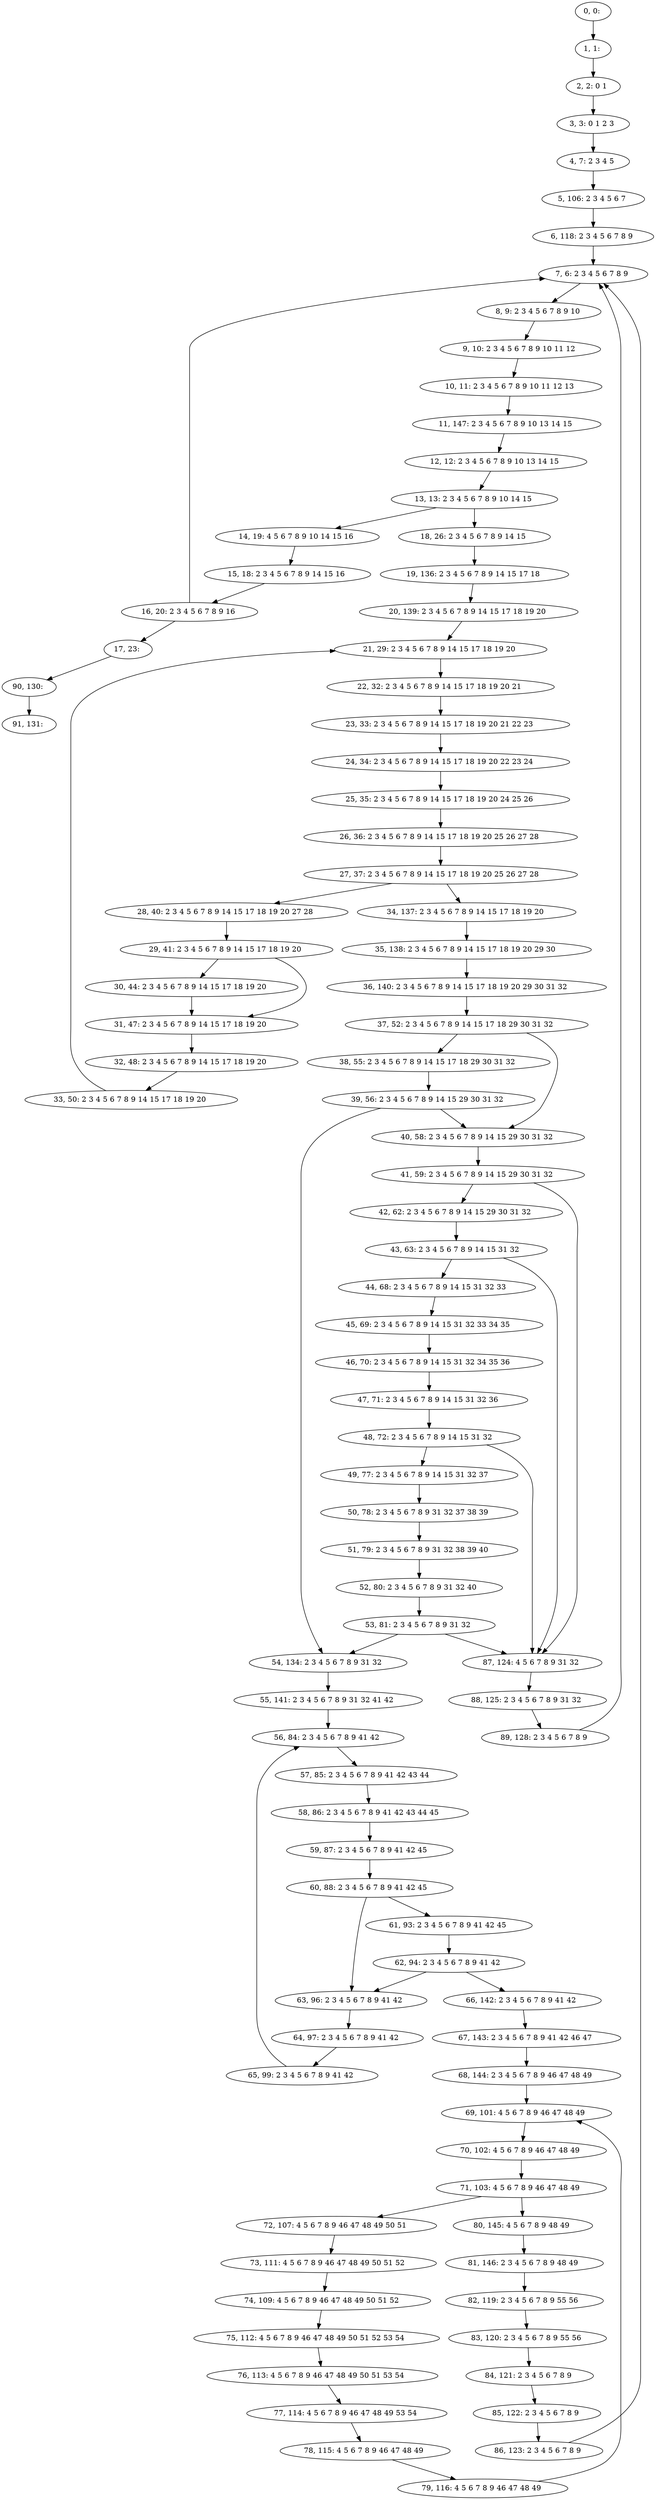 digraph G {
0[label="0, 0: "];
1[label="1, 1: "];
2[label="2, 2: 0 1 "];
3[label="3, 3: 0 1 2 3 "];
4[label="4, 7: 2 3 4 5 "];
5[label="5, 106: 2 3 4 5 6 7 "];
6[label="6, 118: 2 3 4 5 6 7 8 9 "];
7[label="7, 6: 2 3 4 5 6 7 8 9 "];
8[label="8, 9: 2 3 4 5 6 7 8 9 10 "];
9[label="9, 10: 2 3 4 5 6 7 8 9 10 11 12 "];
10[label="10, 11: 2 3 4 5 6 7 8 9 10 11 12 13 "];
11[label="11, 147: 2 3 4 5 6 7 8 9 10 13 14 15 "];
12[label="12, 12: 2 3 4 5 6 7 8 9 10 13 14 15 "];
13[label="13, 13: 2 3 4 5 6 7 8 9 10 14 15 "];
14[label="14, 19: 4 5 6 7 8 9 10 14 15 16 "];
15[label="15, 18: 2 3 4 5 6 7 8 9 14 15 16 "];
16[label="16, 20: 2 3 4 5 6 7 8 9 16 "];
17[label="17, 23: "];
18[label="18, 26: 2 3 4 5 6 7 8 9 14 15 "];
19[label="19, 136: 2 3 4 5 6 7 8 9 14 15 17 18 "];
20[label="20, 139: 2 3 4 5 6 7 8 9 14 15 17 18 19 20 "];
21[label="21, 29: 2 3 4 5 6 7 8 9 14 15 17 18 19 20 "];
22[label="22, 32: 2 3 4 5 6 7 8 9 14 15 17 18 19 20 21 "];
23[label="23, 33: 2 3 4 5 6 7 8 9 14 15 17 18 19 20 21 22 23 "];
24[label="24, 34: 2 3 4 5 6 7 8 9 14 15 17 18 19 20 22 23 24 "];
25[label="25, 35: 2 3 4 5 6 7 8 9 14 15 17 18 19 20 24 25 26 "];
26[label="26, 36: 2 3 4 5 6 7 8 9 14 15 17 18 19 20 25 26 27 28 "];
27[label="27, 37: 2 3 4 5 6 7 8 9 14 15 17 18 19 20 25 26 27 28 "];
28[label="28, 40: 2 3 4 5 6 7 8 9 14 15 17 18 19 20 27 28 "];
29[label="29, 41: 2 3 4 5 6 7 8 9 14 15 17 18 19 20 "];
30[label="30, 44: 2 3 4 5 6 7 8 9 14 15 17 18 19 20 "];
31[label="31, 47: 2 3 4 5 6 7 8 9 14 15 17 18 19 20 "];
32[label="32, 48: 2 3 4 5 6 7 8 9 14 15 17 18 19 20 "];
33[label="33, 50: 2 3 4 5 6 7 8 9 14 15 17 18 19 20 "];
34[label="34, 137: 2 3 4 5 6 7 8 9 14 15 17 18 19 20 "];
35[label="35, 138: 2 3 4 5 6 7 8 9 14 15 17 18 19 20 29 30 "];
36[label="36, 140: 2 3 4 5 6 7 8 9 14 15 17 18 19 20 29 30 31 32 "];
37[label="37, 52: 2 3 4 5 6 7 8 9 14 15 17 18 29 30 31 32 "];
38[label="38, 55: 2 3 4 5 6 7 8 9 14 15 17 18 29 30 31 32 "];
39[label="39, 56: 2 3 4 5 6 7 8 9 14 15 29 30 31 32 "];
40[label="40, 58: 2 3 4 5 6 7 8 9 14 15 29 30 31 32 "];
41[label="41, 59: 2 3 4 5 6 7 8 9 14 15 29 30 31 32 "];
42[label="42, 62: 2 3 4 5 6 7 8 9 14 15 29 30 31 32 "];
43[label="43, 63: 2 3 4 5 6 7 8 9 14 15 31 32 "];
44[label="44, 68: 2 3 4 5 6 7 8 9 14 15 31 32 33 "];
45[label="45, 69: 2 3 4 5 6 7 8 9 14 15 31 32 33 34 35 "];
46[label="46, 70: 2 3 4 5 6 7 8 9 14 15 31 32 34 35 36 "];
47[label="47, 71: 2 3 4 5 6 7 8 9 14 15 31 32 36 "];
48[label="48, 72: 2 3 4 5 6 7 8 9 14 15 31 32 "];
49[label="49, 77: 2 3 4 5 6 7 8 9 14 15 31 32 37 "];
50[label="50, 78: 2 3 4 5 6 7 8 9 31 32 37 38 39 "];
51[label="51, 79: 2 3 4 5 6 7 8 9 31 32 38 39 40 "];
52[label="52, 80: 2 3 4 5 6 7 8 9 31 32 40 "];
53[label="53, 81: 2 3 4 5 6 7 8 9 31 32 "];
54[label="54, 134: 2 3 4 5 6 7 8 9 31 32 "];
55[label="55, 141: 2 3 4 5 6 7 8 9 31 32 41 42 "];
56[label="56, 84: 2 3 4 5 6 7 8 9 41 42 "];
57[label="57, 85: 2 3 4 5 6 7 8 9 41 42 43 44 "];
58[label="58, 86: 2 3 4 5 6 7 8 9 41 42 43 44 45 "];
59[label="59, 87: 2 3 4 5 6 7 8 9 41 42 45 "];
60[label="60, 88: 2 3 4 5 6 7 8 9 41 42 45 "];
61[label="61, 93: 2 3 4 5 6 7 8 9 41 42 45 "];
62[label="62, 94: 2 3 4 5 6 7 8 9 41 42 "];
63[label="63, 96: 2 3 4 5 6 7 8 9 41 42 "];
64[label="64, 97: 2 3 4 5 6 7 8 9 41 42 "];
65[label="65, 99: 2 3 4 5 6 7 8 9 41 42 "];
66[label="66, 142: 2 3 4 5 6 7 8 9 41 42 "];
67[label="67, 143: 2 3 4 5 6 7 8 9 41 42 46 47 "];
68[label="68, 144: 2 3 4 5 6 7 8 9 46 47 48 49 "];
69[label="69, 101: 4 5 6 7 8 9 46 47 48 49 "];
70[label="70, 102: 4 5 6 7 8 9 46 47 48 49 "];
71[label="71, 103: 4 5 6 7 8 9 46 47 48 49 "];
72[label="72, 107: 4 5 6 7 8 9 46 47 48 49 50 51 "];
73[label="73, 111: 4 5 6 7 8 9 46 47 48 49 50 51 52 "];
74[label="74, 109: 4 5 6 7 8 9 46 47 48 49 50 51 52 "];
75[label="75, 112: 4 5 6 7 8 9 46 47 48 49 50 51 52 53 54 "];
76[label="76, 113: 4 5 6 7 8 9 46 47 48 49 50 51 53 54 "];
77[label="77, 114: 4 5 6 7 8 9 46 47 48 49 53 54 "];
78[label="78, 115: 4 5 6 7 8 9 46 47 48 49 "];
79[label="79, 116: 4 5 6 7 8 9 46 47 48 49 "];
80[label="80, 145: 4 5 6 7 8 9 48 49 "];
81[label="81, 146: 2 3 4 5 6 7 8 9 48 49 "];
82[label="82, 119: 2 3 4 5 6 7 8 9 55 56 "];
83[label="83, 120: 2 3 4 5 6 7 8 9 55 56 "];
84[label="84, 121: 2 3 4 5 6 7 8 9 "];
85[label="85, 122: 2 3 4 5 6 7 8 9 "];
86[label="86, 123: 2 3 4 5 6 7 8 9 "];
87[label="87, 124: 4 5 6 7 8 9 31 32 "];
88[label="88, 125: 2 3 4 5 6 7 8 9 31 32 "];
89[label="89, 128: 2 3 4 5 6 7 8 9 "];
90[label="90, 130: "];
91[label="91, 131: "];
0->1 ;
1->2 ;
2->3 ;
3->4 ;
4->5 ;
5->6 ;
6->7 ;
7->8 ;
8->9 ;
9->10 ;
10->11 ;
11->12 ;
12->13 ;
13->14 ;
13->18 ;
14->15 ;
15->16 ;
16->17 ;
16->7 ;
17->90 ;
18->19 ;
19->20 ;
20->21 ;
21->22 ;
22->23 ;
23->24 ;
24->25 ;
25->26 ;
26->27 ;
27->28 ;
27->34 ;
28->29 ;
29->30 ;
29->31 ;
30->31 ;
31->32 ;
32->33 ;
33->21 ;
34->35 ;
35->36 ;
36->37 ;
37->38 ;
37->40 ;
38->39 ;
39->40 ;
39->54 ;
40->41 ;
41->42 ;
41->87 ;
42->43 ;
43->44 ;
43->87 ;
44->45 ;
45->46 ;
46->47 ;
47->48 ;
48->49 ;
48->87 ;
49->50 ;
50->51 ;
51->52 ;
52->53 ;
53->54 ;
53->87 ;
54->55 ;
55->56 ;
56->57 ;
57->58 ;
58->59 ;
59->60 ;
60->61 ;
60->63 ;
61->62 ;
62->63 ;
62->66 ;
63->64 ;
64->65 ;
65->56 ;
66->67 ;
67->68 ;
68->69 ;
69->70 ;
70->71 ;
71->72 ;
71->80 ;
72->73 ;
73->74 ;
74->75 ;
75->76 ;
76->77 ;
77->78 ;
78->79 ;
79->69 ;
80->81 ;
81->82 ;
82->83 ;
83->84 ;
84->85 ;
85->86 ;
86->7 ;
87->88 ;
88->89 ;
89->7 ;
90->91 ;
}
